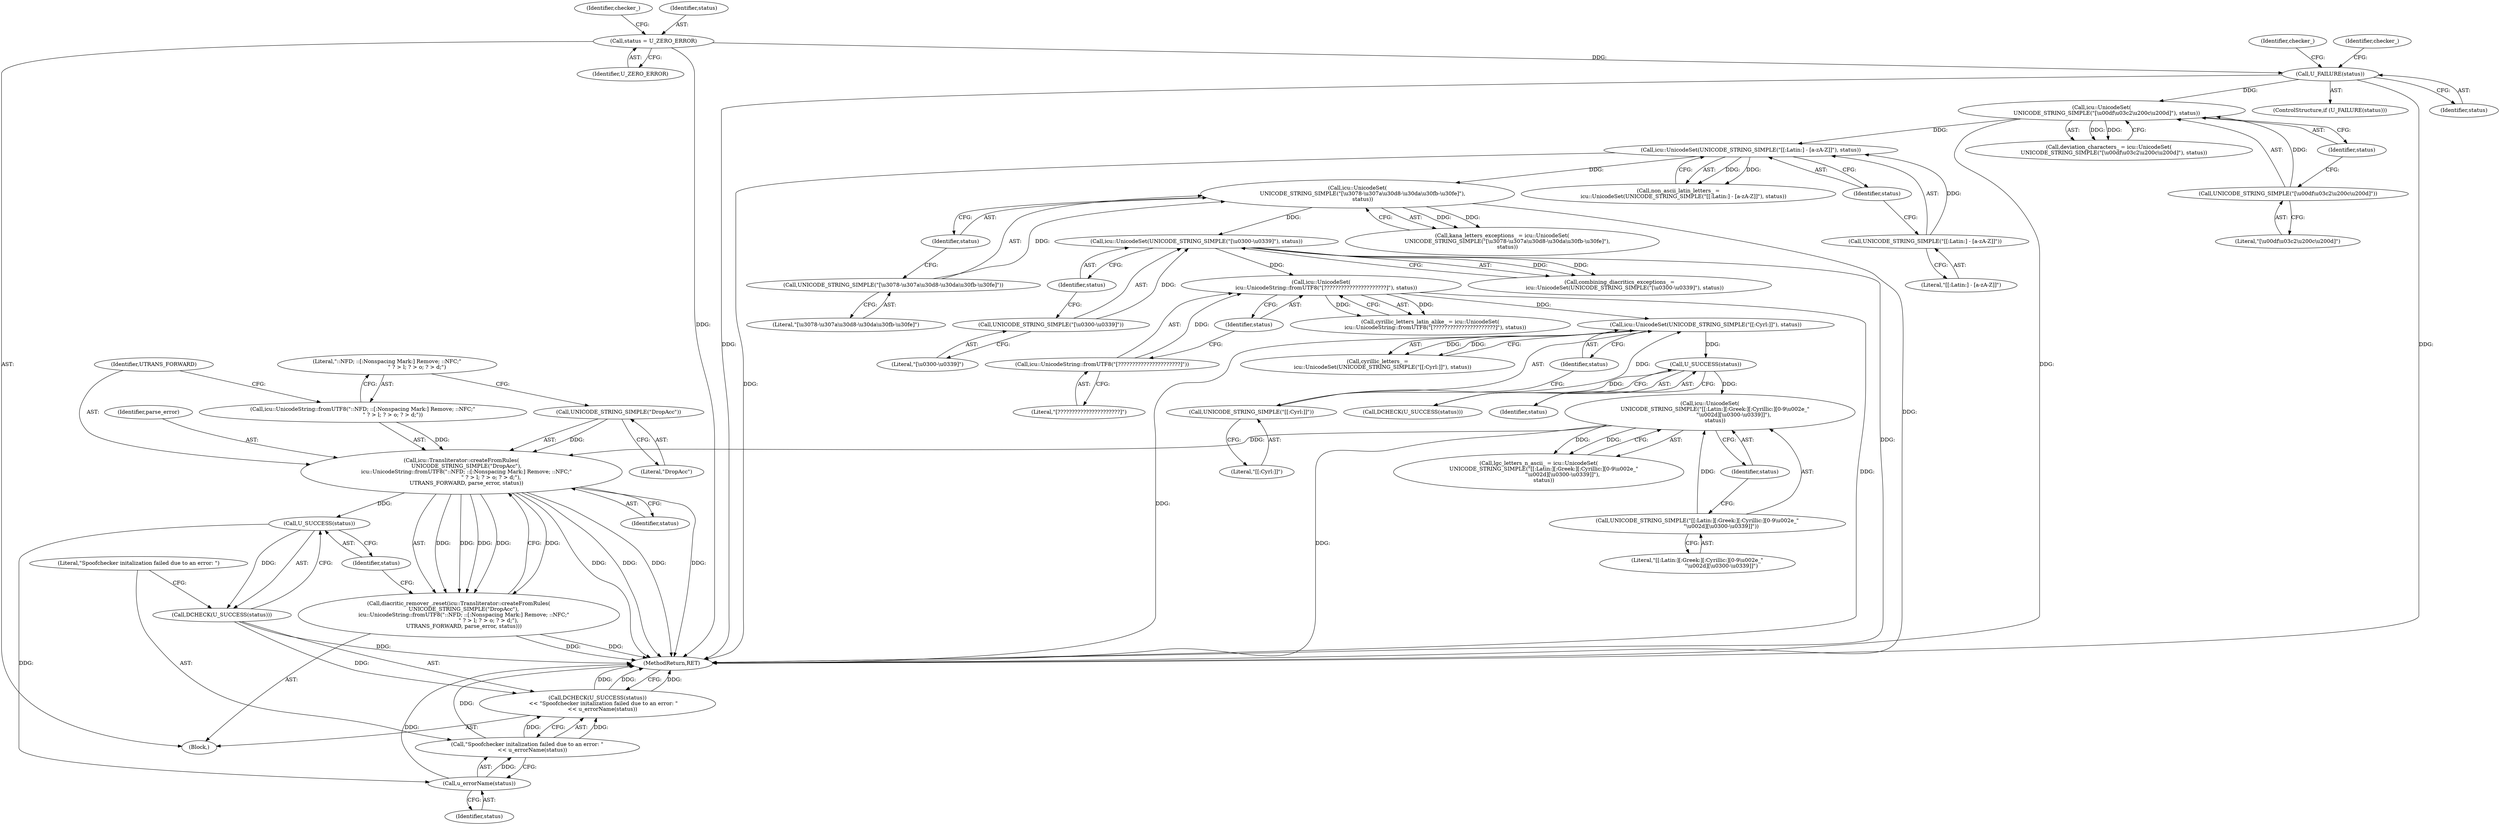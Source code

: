 digraph "0_Chrome_de9acc5cb3527da9173f01973d849bd47f91a9fd@API" {
"1000197" [label="(Call,icu::Transliterator::createFromRules(\n      UNICODE_STRING_SIMPLE(\"DropAcc\"),\n      icu::UnicodeString::fromUTF8(\"::NFD; ::[:Nonspacing Mark:] Remove; ::NFC;\"\n                                   \" ? > l; ? > o; ? > d;\"),\n      UTRANS_FORWARD, parse_error, status))"];
"1000198" [label="(Call,UNICODE_STRING_SIMPLE(\"DropAcc\"))"];
"1000200" [label="(Call,icu::UnicodeString::fromUTF8(\"::NFD; ::[:Nonspacing Mark:] Remove; ::NFC;\"\n                                   \" ? > l; ? > o; ? > d;\"))"];
"1000190" [label="(Call,icu::UnicodeSet(\n      UNICODE_STRING_SIMPLE(\"[[:Latin:][:Greek:][:Cyrillic:][0-9\\u002e_\"\n                            \"\\u002d][\\u0300-\\u0339]]\"),\n      status))"];
"1000191" [label="(Call,UNICODE_STRING_SIMPLE(\"[[:Latin:][:Greek:][:Cyrillic:][0-9\\u002e_\"\n                            \"\\u002d][\\u0300-\\u0339]]\"))"];
"1000186" [label="(Call,U_SUCCESS(status))"];
"1000180" [label="(Call,icu::UnicodeSet(UNICODE_STRING_SIMPLE(\"[[:Cyrl:]]\"), status))"];
"1000181" [label="(Call,UNICODE_STRING_SIMPLE(\"[[:Cyrl:]]\"))"];
"1000173" [label="(Call,icu::UnicodeSet(\n      icu::UnicodeString::fromUTF8(\"[??????????????????????]\"), status))"];
"1000174" [label="(Call,icu::UnicodeString::fromUTF8(\"[??????????????????????]\"))"];
"1000166" [label="(Call,icu::UnicodeSet(UNICODE_STRING_SIMPLE(\"[\\u0300-\\u0339]\"), status))"];
"1000167" [label="(Call,UNICODE_STRING_SIMPLE(\"[\\u0300-\\u0339]\"))"];
"1000159" [label="(Call,icu::UnicodeSet(\n      UNICODE_STRING_SIMPLE(\"[\\u3078-\\u307a\\u30d8-\\u30da\\u30fb-\\u30fe]\"),\n      status))"];
"1000160" [label="(Call,UNICODE_STRING_SIMPLE(\"[\\u3078-\\u307a\\u30d8-\\u30da\\u30fb-\\u30fe]\"))"];
"1000152" [label="(Call,icu::UnicodeSet(UNICODE_STRING_SIMPLE(\"[[:Latin:] - [a-zA-Z]]\"), status))"];
"1000153" [label="(Call,UNICODE_STRING_SIMPLE(\"[[:Latin:] - [a-zA-Z]]\"))"];
"1000145" [label="(Call,icu::UnicodeSet(\n      UNICODE_STRING_SIMPLE(\"[\\u00df\\u03c2\\u200c\\u200d]\"), status))"];
"1000146" [label="(Call,UNICODE_STRING_SIMPLE(\"[\\u00df\\u03c2\\u200c\\u200d]\"))"];
"1000116" [label="(Call,U_FAILURE(status))"];
"1000107" [label="(Call,status = U_ZERO_ERROR)"];
"1000196" [label="(Call,diacritic_remover_.reset(icu::Transliterator::createFromRules(\n      UNICODE_STRING_SIMPLE(\"DropAcc\"),\n      icu::UnicodeString::fromUTF8(\"::NFD; ::[:Nonspacing Mark:] Remove; ::NFC;\"\n                                   \" ? > l; ? > o; ? > d;\"),\n      UTRANS_FORWARD, parse_error, status)))"];
"1000207" [label="(Call,U_SUCCESS(status))"];
"1000206" [label="(Call,DCHECK(U_SUCCESS(status)))"];
"1000205" [label="(Call,DCHECK(U_SUCCESS(status))\n       << \"Spoofchecker initalization failed due to an error: \"\n      << u_errorName(status))"];
"1000211" [label="(Call,u_errorName(status))"];
"1000209" [label="(Call,\"Spoofchecker initalization failed due to an error: \"\n      << u_errorName(status))"];
"1000187" [label="(Identifier,status)"];
"1000105" [label="(Block,)"];
"1000146" [label="(Call,UNICODE_STRING_SIMPLE(\"[\\u00df\\u03c2\\u200c\\u200d]\"))"];
"1000203" [label="(Identifier,parse_error)"];
"1000192" [label="(Literal,\"[[:Latin:][:Greek:][:Cyrillic:][0-9\\u002e_\"\n                            \"\\u002d][\\u0300-\\u0339]]\")"];
"1000145" [label="(Call,icu::UnicodeSet(\n      UNICODE_STRING_SIMPLE(\"[\\u00df\\u03c2\\u200c\\u200d]\"), status))"];
"1000185" [label="(Call,DCHECK(U_SUCCESS(status)))"];
"1000209" [label="(Call,\"Spoofchecker initalization failed due to an error: \"\n      << u_errorName(status))"];
"1000193" [label="(Identifier,status)"];
"1000115" [label="(ControlStructure,if (U_FAILURE(status)))"];
"1000186" [label="(Call,U_SUCCESS(status))"];
"1000183" [label="(Identifier,status)"];
"1000212" [label="(Identifier,status)"];
"1000161" [label="(Literal,\"[\\u3078-\\u307a\\u30d8-\\u30da\\u30fb-\\u30fe]\")"];
"1000150" [label="(Call,non_ascii_latin_letters_ =\n      icu::UnicodeSet(UNICODE_STRING_SIMPLE(\"[[:Latin:] - [a-zA-Z]]\"), status))"];
"1000199" [label="(Literal,\"DropAcc\")"];
"1000155" [label="(Identifier,status)"];
"1000175" [label="(Literal,\"[??????????????????????]\")"];
"1000164" [label="(Call,combining_diacritics_exceptions_ =\n      icu::UnicodeSet(UNICODE_STRING_SIMPLE(\"[\\u0300-\\u0339]\"), status))"];
"1000206" [label="(Call,DCHECK(U_SUCCESS(status)))"];
"1000197" [label="(Call,icu::Transliterator::createFromRules(\n      UNICODE_STRING_SIMPLE(\"DropAcc\"),\n      icu::UnicodeString::fromUTF8(\"::NFD; ::[:Nonspacing Mark:] Remove; ::NFC;\"\n                                   \" ? > l; ? > o; ? > d;\"),\n      UTRANS_FORWARD, parse_error, status))"];
"1000168" [label="(Literal,\"[\\u0300-\\u0339]\")"];
"1000204" [label="(Identifier,status)"];
"1000176" [label="(Identifier,status)"];
"1000162" [label="(Identifier,status)"];
"1000124" [label="(Identifier,checker_)"];
"1000143" [label="(Call,deviation_characters_ = icu::UnicodeSet(\n      UNICODE_STRING_SIMPLE(\"[\\u00df\\u03c2\\u200c\\u200d]\"), status))"];
"1000166" [label="(Call,icu::UnicodeSet(UNICODE_STRING_SIMPLE(\"[\\u0300-\\u0339]\"), status))"];
"1000152" [label="(Call,icu::UnicodeSet(UNICODE_STRING_SIMPLE(\"[[:Latin:] - [a-zA-Z]]\"), status))"];
"1000147" [label="(Literal,\"[\\u00df\\u03c2\\u200c\\u200d]\")"];
"1000181" [label="(Call,UNICODE_STRING_SIMPLE(\"[[:Cyrl:]]\"))"];
"1000116" [label="(Call,U_FAILURE(status))"];
"1000180" [label="(Call,icu::UnicodeSet(UNICODE_STRING_SIMPLE(\"[[:Cyrl:]]\"), status))"];
"1000190" [label="(Call,icu::UnicodeSet(\n      UNICODE_STRING_SIMPLE(\"[[:Latin:][:Greek:][:Cyrillic:][0-9\\u002e_\"\n                            \"\\u002d][\\u0300-\\u0339]]\"),\n      status))"];
"1000167" [label="(Call,UNICODE_STRING_SIMPLE(\"[\\u0300-\\u0339]\"))"];
"1000198" [label="(Call,UNICODE_STRING_SIMPLE(\"DropAcc\"))"];
"1000159" [label="(Call,icu::UnicodeSet(\n      UNICODE_STRING_SIMPLE(\"[\\u3078-\\u307a\\u30d8-\\u30da\\u30fb-\\u30fe]\"),\n      status))"];
"1000148" [label="(Identifier,status)"];
"1000111" [label="(Identifier,checker_)"];
"1000117" [label="(Identifier,status)"];
"1000108" [label="(Identifier,status)"];
"1000196" [label="(Call,diacritic_remover_.reset(icu::Transliterator::createFromRules(\n      UNICODE_STRING_SIMPLE(\"DropAcc\"),\n      icu::UnicodeString::fromUTF8(\"::NFD; ::[:Nonspacing Mark:] Remove; ::NFC;\"\n                                   \" ? > l; ? > o; ? > d;\"),\n      UTRANS_FORWARD, parse_error, status)))"];
"1000178" [label="(Call,cyrillic_letters_ =\n      icu::UnicodeSet(UNICODE_STRING_SIMPLE(\"[[:Cyrl:]]\"), status))"];
"1000174" [label="(Call,icu::UnicodeString::fromUTF8(\"[??????????????????????]\"))"];
"1000208" [label="(Identifier,status)"];
"1000157" [label="(Call,kana_letters_exceptions_ = icu::UnicodeSet(\n      UNICODE_STRING_SIMPLE(\"[\\u3078-\\u307a\\u30d8-\\u30da\\u30fb-\\u30fe]\"),\n      status))"];
"1000109" [label="(Identifier,U_ZERO_ERROR)"];
"1000188" [label="(Call,lgc_letters_n_ascii_ = icu::UnicodeSet(\n      UNICODE_STRING_SIMPLE(\"[[:Latin:][:Greek:][:Cyrillic:][0-9\\u002e_\"\n                            \"\\u002d][\\u0300-\\u0339]]\"),\n      status))"];
"1000169" [label="(Identifier,status)"];
"1000211" [label="(Call,u_errorName(status))"];
"1000153" [label="(Call,UNICODE_STRING_SIMPLE(\"[[:Latin:] - [a-zA-Z]]\"))"];
"1000171" [label="(Call,cyrillic_letters_latin_alike_ = icu::UnicodeSet(\n      icu::UnicodeString::fromUTF8(\"[??????????????????????]\"), status))"];
"1000191" [label="(Call,UNICODE_STRING_SIMPLE(\"[[:Latin:][:Greek:][:Cyrillic:][0-9\\u002e_\"\n                            \"\\u002d][\\u0300-\\u0339]]\"))"];
"1000213" [label="(MethodReturn,RET)"];
"1000120" [label="(Identifier,checker_)"];
"1000173" [label="(Call,icu::UnicodeSet(\n      icu::UnicodeString::fromUTF8(\"[??????????????????????]\"), status))"];
"1000207" [label="(Call,U_SUCCESS(status))"];
"1000205" [label="(Call,DCHECK(U_SUCCESS(status))\n       << \"Spoofchecker initalization failed due to an error: \"\n      << u_errorName(status))"];
"1000107" [label="(Call,status = U_ZERO_ERROR)"];
"1000202" [label="(Identifier,UTRANS_FORWARD)"];
"1000201" [label="(Literal,\"::NFD; ::[:Nonspacing Mark:] Remove; ::NFC;\"\n                                   \" ? > l; ? > o; ? > d;\")"];
"1000154" [label="(Literal,\"[[:Latin:] - [a-zA-Z]]\")"];
"1000160" [label="(Call,UNICODE_STRING_SIMPLE(\"[\\u3078-\\u307a\\u30d8-\\u30da\\u30fb-\\u30fe]\"))"];
"1000200" [label="(Call,icu::UnicodeString::fromUTF8(\"::NFD; ::[:Nonspacing Mark:] Remove; ::NFC;\"\n                                   \" ? > l; ? > o; ? > d;\"))"];
"1000210" [label="(Literal,\"Spoofchecker initalization failed due to an error: \")"];
"1000182" [label="(Literal,\"[[:Cyrl:]]\")"];
"1000197" -> "1000196"  [label="AST: "];
"1000197" -> "1000204"  [label="CFG: "];
"1000198" -> "1000197"  [label="AST: "];
"1000200" -> "1000197"  [label="AST: "];
"1000202" -> "1000197"  [label="AST: "];
"1000203" -> "1000197"  [label="AST: "];
"1000204" -> "1000197"  [label="AST: "];
"1000196" -> "1000197"  [label="CFG: "];
"1000197" -> "1000213"  [label="DDG: "];
"1000197" -> "1000213"  [label="DDG: "];
"1000197" -> "1000213"  [label="DDG: "];
"1000197" -> "1000213"  [label="DDG: "];
"1000197" -> "1000196"  [label="DDG: "];
"1000197" -> "1000196"  [label="DDG: "];
"1000197" -> "1000196"  [label="DDG: "];
"1000197" -> "1000196"  [label="DDG: "];
"1000197" -> "1000196"  [label="DDG: "];
"1000198" -> "1000197"  [label="DDG: "];
"1000200" -> "1000197"  [label="DDG: "];
"1000190" -> "1000197"  [label="DDG: "];
"1000197" -> "1000207"  [label="DDG: "];
"1000198" -> "1000199"  [label="CFG: "];
"1000199" -> "1000198"  [label="AST: "];
"1000201" -> "1000198"  [label="CFG: "];
"1000200" -> "1000201"  [label="CFG: "];
"1000201" -> "1000200"  [label="AST: "];
"1000202" -> "1000200"  [label="CFG: "];
"1000190" -> "1000188"  [label="AST: "];
"1000190" -> "1000193"  [label="CFG: "];
"1000191" -> "1000190"  [label="AST: "];
"1000193" -> "1000190"  [label="AST: "];
"1000188" -> "1000190"  [label="CFG: "];
"1000190" -> "1000213"  [label="DDG: "];
"1000190" -> "1000188"  [label="DDG: "];
"1000190" -> "1000188"  [label="DDG: "];
"1000191" -> "1000190"  [label="DDG: "];
"1000186" -> "1000190"  [label="DDG: "];
"1000191" -> "1000192"  [label="CFG: "];
"1000192" -> "1000191"  [label="AST: "];
"1000193" -> "1000191"  [label="CFG: "];
"1000186" -> "1000185"  [label="AST: "];
"1000186" -> "1000187"  [label="CFG: "];
"1000187" -> "1000186"  [label="AST: "];
"1000185" -> "1000186"  [label="CFG: "];
"1000186" -> "1000185"  [label="DDG: "];
"1000180" -> "1000186"  [label="DDG: "];
"1000180" -> "1000178"  [label="AST: "];
"1000180" -> "1000183"  [label="CFG: "];
"1000181" -> "1000180"  [label="AST: "];
"1000183" -> "1000180"  [label="AST: "];
"1000178" -> "1000180"  [label="CFG: "];
"1000180" -> "1000213"  [label="DDG: "];
"1000180" -> "1000178"  [label="DDG: "];
"1000180" -> "1000178"  [label="DDG: "];
"1000181" -> "1000180"  [label="DDG: "];
"1000173" -> "1000180"  [label="DDG: "];
"1000181" -> "1000182"  [label="CFG: "];
"1000182" -> "1000181"  [label="AST: "];
"1000183" -> "1000181"  [label="CFG: "];
"1000173" -> "1000171"  [label="AST: "];
"1000173" -> "1000176"  [label="CFG: "];
"1000174" -> "1000173"  [label="AST: "];
"1000176" -> "1000173"  [label="AST: "];
"1000171" -> "1000173"  [label="CFG: "];
"1000173" -> "1000213"  [label="DDG: "];
"1000173" -> "1000171"  [label="DDG: "];
"1000173" -> "1000171"  [label="DDG: "];
"1000174" -> "1000173"  [label="DDG: "];
"1000166" -> "1000173"  [label="DDG: "];
"1000174" -> "1000175"  [label="CFG: "];
"1000175" -> "1000174"  [label="AST: "];
"1000176" -> "1000174"  [label="CFG: "];
"1000166" -> "1000164"  [label="AST: "];
"1000166" -> "1000169"  [label="CFG: "];
"1000167" -> "1000166"  [label="AST: "];
"1000169" -> "1000166"  [label="AST: "];
"1000164" -> "1000166"  [label="CFG: "];
"1000166" -> "1000213"  [label="DDG: "];
"1000166" -> "1000164"  [label="DDG: "];
"1000166" -> "1000164"  [label="DDG: "];
"1000167" -> "1000166"  [label="DDG: "];
"1000159" -> "1000166"  [label="DDG: "];
"1000167" -> "1000168"  [label="CFG: "];
"1000168" -> "1000167"  [label="AST: "];
"1000169" -> "1000167"  [label="CFG: "];
"1000159" -> "1000157"  [label="AST: "];
"1000159" -> "1000162"  [label="CFG: "];
"1000160" -> "1000159"  [label="AST: "];
"1000162" -> "1000159"  [label="AST: "];
"1000157" -> "1000159"  [label="CFG: "];
"1000159" -> "1000213"  [label="DDG: "];
"1000159" -> "1000157"  [label="DDG: "];
"1000159" -> "1000157"  [label="DDG: "];
"1000160" -> "1000159"  [label="DDG: "];
"1000152" -> "1000159"  [label="DDG: "];
"1000160" -> "1000161"  [label="CFG: "];
"1000161" -> "1000160"  [label="AST: "];
"1000162" -> "1000160"  [label="CFG: "];
"1000152" -> "1000150"  [label="AST: "];
"1000152" -> "1000155"  [label="CFG: "];
"1000153" -> "1000152"  [label="AST: "];
"1000155" -> "1000152"  [label="AST: "];
"1000150" -> "1000152"  [label="CFG: "];
"1000152" -> "1000213"  [label="DDG: "];
"1000152" -> "1000150"  [label="DDG: "];
"1000152" -> "1000150"  [label="DDG: "];
"1000153" -> "1000152"  [label="DDG: "];
"1000145" -> "1000152"  [label="DDG: "];
"1000153" -> "1000154"  [label="CFG: "];
"1000154" -> "1000153"  [label="AST: "];
"1000155" -> "1000153"  [label="CFG: "];
"1000145" -> "1000143"  [label="AST: "];
"1000145" -> "1000148"  [label="CFG: "];
"1000146" -> "1000145"  [label="AST: "];
"1000148" -> "1000145"  [label="AST: "];
"1000143" -> "1000145"  [label="CFG: "];
"1000145" -> "1000213"  [label="DDG: "];
"1000145" -> "1000143"  [label="DDG: "];
"1000145" -> "1000143"  [label="DDG: "];
"1000146" -> "1000145"  [label="DDG: "];
"1000116" -> "1000145"  [label="DDG: "];
"1000146" -> "1000147"  [label="CFG: "];
"1000147" -> "1000146"  [label="AST: "];
"1000148" -> "1000146"  [label="CFG: "];
"1000116" -> "1000115"  [label="AST: "];
"1000116" -> "1000117"  [label="CFG: "];
"1000117" -> "1000116"  [label="AST: "];
"1000120" -> "1000116"  [label="CFG: "];
"1000124" -> "1000116"  [label="CFG: "];
"1000116" -> "1000213"  [label="DDG: "];
"1000116" -> "1000213"  [label="DDG: "];
"1000107" -> "1000116"  [label="DDG: "];
"1000107" -> "1000105"  [label="AST: "];
"1000107" -> "1000109"  [label="CFG: "];
"1000108" -> "1000107"  [label="AST: "];
"1000109" -> "1000107"  [label="AST: "];
"1000111" -> "1000107"  [label="CFG: "];
"1000107" -> "1000213"  [label="DDG: "];
"1000196" -> "1000105"  [label="AST: "];
"1000208" -> "1000196"  [label="CFG: "];
"1000196" -> "1000213"  [label="DDG: "];
"1000196" -> "1000213"  [label="DDG: "];
"1000207" -> "1000206"  [label="AST: "];
"1000207" -> "1000208"  [label="CFG: "];
"1000208" -> "1000207"  [label="AST: "];
"1000206" -> "1000207"  [label="CFG: "];
"1000207" -> "1000206"  [label="DDG: "];
"1000207" -> "1000211"  [label="DDG: "];
"1000206" -> "1000205"  [label="AST: "];
"1000210" -> "1000206"  [label="CFG: "];
"1000206" -> "1000213"  [label="DDG: "];
"1000206" -> "1000205"  [label="DDG: "];
"1000205" -> "1000105"  [label="AST: "];
"1000205" -> "1000209"  [label="CFG: "];
"1000209" -> "1000205"  [label="AST: "];
"1000213" -> "1000205"  [label="CFG: "];
"1000205" -> "1000213"  [label="DDG: "];
"1000205" -> "1000213"  [label="DDG: "];
"1000205" -> "1000213"  [label="DDG: "];
"1000209" -> "1000205"  [label="DDG: "];
"1000209" -> "1000205"  [label="DDG: "];
"1000211" -> "1000209"  [label="AST: "];
"1000211" -> "1000212"  [label="CFG: "];
"1000212" -> "1000211"  [label="AST: "];
"1000209" -> "1000211"  [label="CFG: "];
"1000211" -> "1000213"  [label="DDG: "];
"1000211" -> "1000209"  [label="DDG: "];
"1000210" -> "1000209"  [label="AST: "];
"1000209" -> "1000213"  [label="DDG: "];
}
